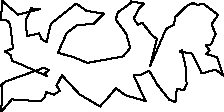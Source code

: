 unitsize(0.001cm);
// 22697.2
draw((1357,1905)--(1533,1780));
draw((1533,1780)--(1838,1732));
draw((1838,1732)--(1660,1556));
draw((1660,1556)--(1362,1526));
draw((1362,1526)--(1183,1391));
draw((1183,1391)--(1027,1041));
draw((1027,1041)--(1307,964));
draw((1307,964)--(1544,863));
draw((1544,863)--(2178,978));
draw((2178,978)--(2302,1127));
draw((2302,1127)--(2232,1374));
draw((2232,1374)--(2048,1628));
draw((2048,1628)--(2082,1753));
draw((2082,1753)--(2318,1925));
draw((2318,1925)--(2312,1949));
draw((2312,1949)--(2552,1909));
draw((2552,1909)--(2469,1838));
draw((2469,1838)--(2365,1649));
draw((2365,1649)--(2433,1538));
draw((2433,1538)--(2513,1572));
draw((2513,1572)--(2687,1353));
draw((2687,1353)--(2773,1286));
draw((2773,1286)--(2650,802));
draw((2650,802)--(2933,1459));
draw((2933,1459)--(3078,1541));
draw((3078,1541)--(3092,1668));
draw((3092,1668)--(3314,1881));
draw((3314,1881)--(3409,1917));
draw((3409,1917)--(3499,1885));
draw((3499,1885)--(3586,1909));
draw((3586,1909)--(3853,1712));
draw((3853,1712)--(3736,1542));
draw((3736,1542)--(3808,1375));
draw((3808,1375)--(3729,1188));
draw((3729,1188)--(3635,1174));
draw((3635,1174)--(3704,1082));
draw((3704,1082)--(3646,1018));
draw((3646,1018)--(3835,963));
draw((3835,963)--(3939,640));
draw((3939,640)--(3806,746));
draw((3806,746)--(3564,676));
draw((3564,676)--(3394,1028));
draw((3394,1028)--(3174,1064));
draw((3174,1064)--(3213,1085));
draw((3213,1085)--(3278,799));
draw((3278,799)--(3297,491));
draw((3297,491)--(3249,378));
draw((3249,378)--(3124,408));
draw((3124,408)--(3099,173));
draw((3099,173)--(2990,214));
draw((2990,214)--(2781,478));
draw((2781,478)--(2636,727));
draw((2636,727)--(2499,658));
draw((2499,658)--(2361,640));
draw((2361,640)--(2576,189));
draw((2576,189)--(2221,291));
draw((2221,291)--(2049,417));
draw((2049,417)--(1868,197));
draw((1868,197)--(1774,107));
draw((1774,107)--(1779,90));
draw((1779,90)--(1410,307));
draw((1410,307)--(1097,643));
draw((1097,643)--(1000,457));
draw((1000,457)--(1031,428));
draw((1031,428)--(1058,372));
draw((1058,372)--(960,303));
draw((960,303)--(913,317));
draw((913,317)--(812,351));
draw((812,351)--(805,272));
draw((805,272)--(721,186));
draw((721,186)--(213,220));
draw((213,220)--(29,6));
draw((29,6)--(40,462));
draw((40,462)--(14,454));
draw((14,454)--(99,536));
draw((99,536)--(242,584));
draw((242,584)--(779,777));
draw((779,777)--(868,731));
draw((868,731)--(781,671));
draw((781,671)--(834,629));
draw((834,629)--(396,828));
draw((396,828)--(219,898));
draw((219,898)--(192,1004));
draw((192,1004)--(86,1065));
draw((86,1065)--(234,1118));
draw((234,1118)--(185,1542));
draw((185,1542)--(138,1610));
draw((138,1610)--(22,1617));
draw((22,1617)--(43,1957));
draw((43,1957)--(323,1714));
draw((323,1714)--(705,1812));
draw((705,1812)--(554,1825));
draw((554,1825)--(457,1607));
draw((457,1607)--(482,1337));
draw((482,1337)--(693,1383));
draw((693,1383)--(737,1285));
draw((737,1285)--(826,1226));
draw((826,1226)--(901,1552));
draw((901,1552)--(1327,1893));
draw((1327,1893)--(1357,1905));
